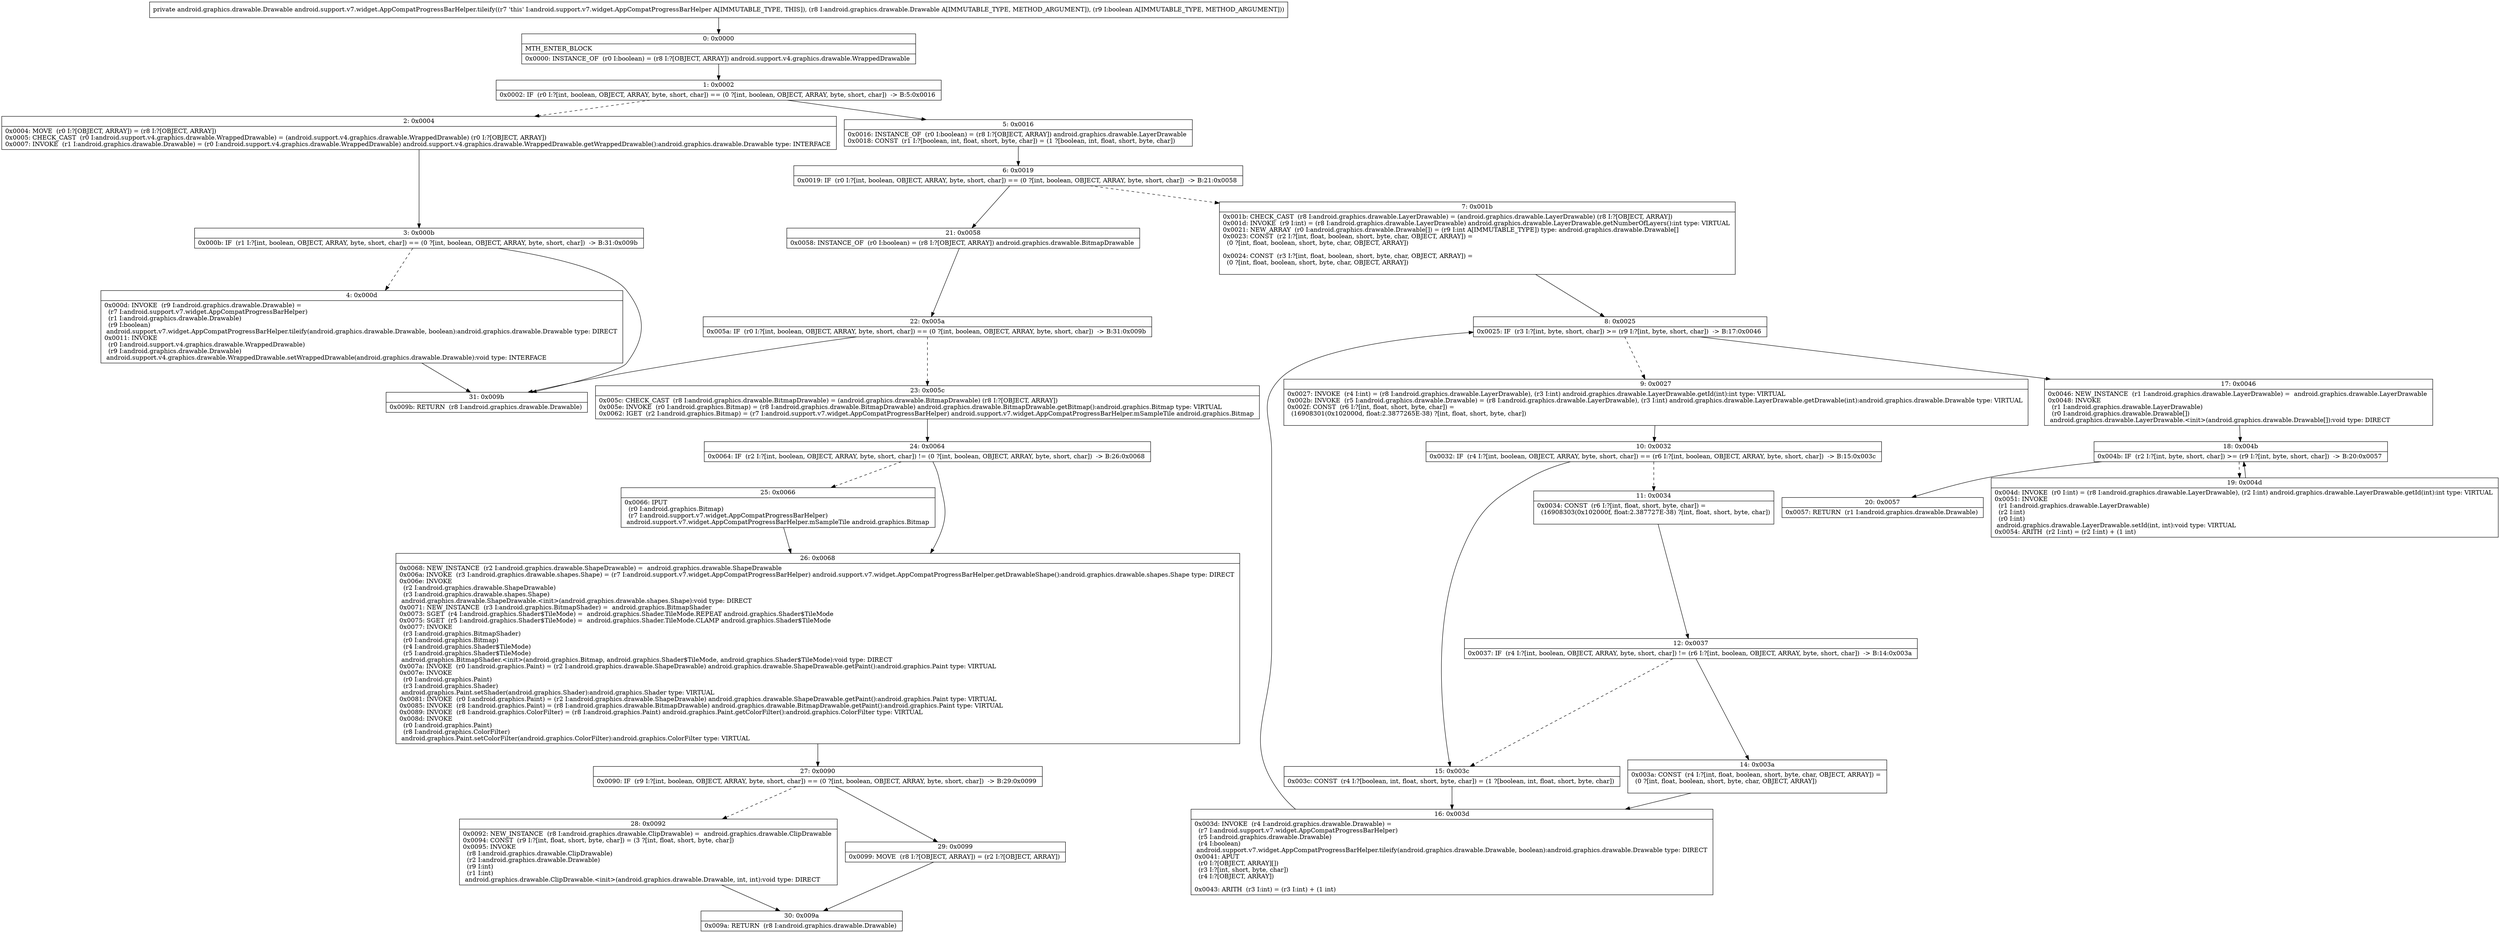 digraph "CFG forandroid.support.v7.widget.AppCompatProgressBarHelper.tileify(Landroid\/graphics\/drawable\/Drawable;Z)Landroid\/graphics\/drawable\/Drawable;" {
Node_0 [shape=record,label="{0\:\ 0x0000|MTH_ENTER_BLOCK\l|0x0000: INSTANCE_OF  (r0 I:boolean) = (r8 I:?[OBJECT, ARRAY]) android.support.v4.graphics.drawable.WrappedDrawable \l}"];
Node_1 [shape=record,label="{1\:\ 0x0002|0x0002: IF  (r0 I:?[int, boolean, OBJECT, ARRAY, byte, short, char]) == (0 ?[int, boolean, OBJECT, ARRAY, byte, short, char])  \-\> B:5:0x0016 \l}"];
Node_2 [shape=record,label="{2\:\ 0x0004|0x0004: MOVE  (r0 I:?[OBJECT, ARRAY]) = (r8 I:?[OBJECT, ARRAY]) \l0x0005: CHECK_CAST  (r0 I:android.support.v4.graphics.drawable.WrappedDrawable) = (android.support.v4.graphics.drawable.WrappedDrawable) (r0 I:?[OBJECT, ARRAY]) \l0x0007: INVOKE  (r1 I:android.graphics.drawable.Drawable) = (r0 I:android.support.v4.graphics.drawable.WrappedDrawable) android.support.v4.graphics.drawable.WrappedDrawable.getWrappedDrawable():android.graphics.drawable.Drawable type: INTERFACE \l}"];
Node_3 [shape=record,label="{3\:\ 0x000b|0x000b: IF  (r1 I:?[int, boolean, OBJECT, ARRAY, byte, short, char]) == (0 ?[int, boolean, OBJECT, ARRAY, byte, short, char])  \-\> B:31:0x009b \l}"];
Node_4 [shape=record,label="{4\:\ 0x000d|0x000d: INVOKE  (r9 I:android.graphics.drawable.Drawable) = \l  (r7 I:android.support.v7.widget.AppCompatProgressBarHelper)\l  (r1 I:android.graphics.drawable.Drawable)\l  (r9 I:boolean)\l android.support.v7.widget.AppCompatProgressBarHelper.tileify(android.graphics.drawable.Drawable, boolean):android.graphics.drawable.Drawable type: DIRECT \l0x0011: INVOKE  \l  (r0 I:android.support.v4.graphics.drawable.WrappedDrawable)\l  (r9 I:android.graphics.drawable.Drawable)\l android.support.v4.graphics.drawable.WrappedDrawable.setWrappedDrawable(android.graphics.drawable.Drawable):void type: INTERFACE \l}"];
Node_5 [shape=record,label="{5\:\ 0x0016|0x0016: INSTANCE_OF  (r0 I:boolean) = (r8 I:?[OBJECT, ARRAY]) android.graphics.drawable.LayerDrawable \l0x0018: CONST  (r1 I:?[boolean, int, float, short, byte, char]) = (1 ?[boolean, int, float, short, byte, char]) \l}"];
Node_6 [shape=record,label="{6\:\ 0x0019|0x0019: IF  (r0 I:?[int, boolean, OBJECT, ARRAY, byte, short, char]) == (0 ?[int, boolean, OBJECT, ARRAY, byte, short, char])  \-\> B:21:0x0058 \l}"];
Node_7 [shape=record,label="{7\:\ 0x001b|0x001b: CHECK_CAST  (r8 I:android.graphics.drawable.LayerDrawable) = (android.graphics.drawable.LayerDrawable) (r8 I:?[OBJECT, ARRAY]) \l0x001d: INVOKE  (r9 I:int) = (r8 I:android.graphics.drawable.LayerDrawable) android.graphics.drawable.LayerDrawable.getNumberOfLayers():int type: VIRTUAL \l0x0021: NEW_ARRAY  (r0 I:android.graphics.drawable.Drawable[]) = (r9 I:int A[IMMUTABLE_TYPE]) type: android.graphics.drawable.Drawable[] \l0x0023: CONST  (r2 I:?[int, float, boolean, short, byte, char, OBJECT, ARRAY]) = \l  (0 ?[int, float, boolean, short, byte, char, OBJECT, ARRAY])\l \l0x0024: CONST  (r3 I:?[int, float, boolean, short, byte, char, OBJECT, ARRAY]) = \l  (0 ?[int, float, boolean, short, byte, char, OBJECT, ARRAY])\l \l}"];
Node_8 [shape=record,label="{8\:\ 0x0025|0x0025: IF  (r3 I:?[int, byte, short, char]) \>= (r9 I:?[int, byte, short, char])  \-\> B:17:0x0046 \l}"];
Node_9 [shape=record,label="{9\:\ 0x0027|0x0027: INVOKE  (r4 I:int) = (r8 I:android.graphics.drawable.LayerDrawable), (r3 I:int) android.graphics.drawable.LayerDrawable.getId(int):int type: VIRTUAL \l0x002b: INVOKE  (r5 I:android.graphics.drawable.Drawable) = (r8 I:android.graphics.drawable.LayerDrawable), (r3 I:int) android.graphics.drawable.LayerDrawable.getDrawable(int):android.graphics.drawable.Drawable type: VIRTUAL \l0x002f: CONST  (r6 I:?[int, float, short, byte, char]) = \l  (16908301(0x102000d, float:2.3877265E\-38) ?[int, float, short, byte, char])\l \l}"];
Node_10 [shape=record,label="{10\:\ 0x0032|0x0032: IF  (r4 I:?[int, boolean, OBJECT, ARRAY, byte, short, char]) == (r6 I:?[int, boolean, OBJECT, ARRAY, byte, short, char])  \-\> B:15:0x003c \l}"];
Node_11 [shape=record,label="{11\:\ 0x0034|0x0034: CONST  (r6 I:?[int, float, short, byte, char]) = \l  (16908303(0x102000f, float:2.387727E\-38) ?[int, float, short, byte, char])\l \l}"];
Node_12 [shape=record,label="{12\:\ 0x0037|0x0037: IF  (r4 I:?[int, boolean, OBJECT, ARRAY, byte, short, char]) != (r6 I:?[int, boolean, OBJECT, ARRAY, byte, short, char])  \-\> B:14:0x003a \l}"];
Node_14 [shape=record,label="{14\:\ 0x003a|0x003a: CONST  (r4 I:?[int, float, boolean, short, byte, char, OBJECT, ARRAY]) = \l  (0 ?[int, float, boolean, short, byte, char, OBJECT, ARRAY])\l \l}"];
Node_15 [shape=record,label="{15\:\ 0x003c|0x003c: CONST  (r4 I:?[boolean, int, float, short, byte, char]) = (1 ?[boolean, int, float, short, byte, char]) \l}"];
Node_16 [shape=record,label="{16\:\ 0x003d|0x003d: INVOKE  (r4 I:android.graphics.drawable.Drawable) = \l  (r7 I:android.support.v7.widget.AppCompatProgressBarHelper)\l  (r5 I:android.graphics.drawable.Drawable)\l  (r4 I:boolean)\l android.support.v7.widget.AppCompatProgressBarHelper.tileify(android.graphics.drawable.Drawable, boolean):android.graphics.drawable.Drawable type: DIRECT \l0x0041: APUT  \l  (r0 I:?[OBJECT, ARRAY][])\l  (r3 I:?[int, short, byte, char])\l  (r4 I:?[OBJECT, ARRAY])\l \l0x0043: ARITH  (r3 I:int) = (r3 I:int) + (1 int) \l}"];
Node_17 [shape=record,label="{17\:\ 0x0046|0x0046: NEW_INSTANCE  (r1 I:android.graphics.drawable.LayerDrawable) =  android.graphics.drawable.LayerDrawable \l0x0048: INVOKE  \l  (r1 I:android.graphics.drawable.LayerDrawable)\l  (r0 I:android.graphics.drawable.Drawable[])\l android.graphics.drawable.LayerDrawable.\<init\>(android.graphics.drawable.Drawable[]):void type: DIRECT \l}"];
Node_18 [shape=record,label="{18\:\ 0x004b|0x004b: IF  (r2 I:?[int, byte, short, char]) \>= (r9 I:?[int, byte, short, char])  \-\> B:20:0x0057 \l}"];
Node_19 [shape=record,label="{19\:\ 0x004d|0x004d: INVOKE  (r0 I:int) = (r8 I:android.graphics.drawable.LayerDrawable), (r2 I:int) android.graphics.drawable.LayerDrawable.getId(int):int type: VIRTUAL \l0x0051: INVOKE  \l  (r1 I:android.graphics.drawable.LayerDrawable)\l  (r2 I:int)\l  (r0 I:int)\l android.graphics.drawable.LayerDrawable.setId(int, int):void type: VIRTUAL \l0x0054: ARITH  (r2 I:int) = (r2 I:int) + (1 int) \l}"];
Node_20 [shape=record,label="{20\:\ 0x0057|0x0057: RETURN  (r1 I:android.graphics.drawable.Drawable) \l}"];
Node_21 [shape=record,label="{21\:\ 0x0058|0x0058: INSTANCE_OF  (r0 I:boolean) = (r8 I:?[OBJECT, ARRAY]) android.graphics.drawable.BitmapDrawable \l}"];
Node_22 [shape=record,label="{22\:\ 0x005a|0x005a: IF  (r0 I:?[int, boolean, OBJECT, ARRAY, byte, short, char]) == (0 ?[int, boolean, OBJECT, ARRAY, byte, short, char])  \-\> B:31:0x009b \l}"];
Node_23 [shape=record,label="{23\:\ 0x005c|0x005c: CHECK_CAST  (r8 I:android.graphics.drawable.BitmapDrawable) = (android.graphics.drawable.BitmapDrawable) (r8 I:?[OBJECT, ARRAY]) \l0x005e: INVOKE  (r0 I:android.graphics.Bitmap) = (r8 I:android.graphics.drawable.BitmapDrawable) android.graphics.drawable.BitmapDrawable.getBitmap():android.graphics.Bitmap type: VIRTUAL \l0x0062: IGET  (r2 I:android.graphics.Bitmap) = (r7 I:android.support.v7.widget.AppCompatProgressBarHelper) android.support.v7.widget.AppCompatProgressBarHelper.mSampleTile android.graphics.Bitmap \l}"];
Node_24 [shape=record,label="{24\:\ 0x0064|0x0064: IF  (r2 I:?[int, boolean, OBJECT, ARRAY, byte, short, char]) != (0 ?[int, boolean, OBJECT, ARRAY, byte, short, char])  \-\> B:26:0x0068 \l}"];
Node_25 [shape=record,label="{25\:\ 0x0066|0x0066: IPUT  \l  (r0 I:android.graphics.Bitmap)\l  (r7 I:android.support.v7.widget.AppCompatProgressBarHelper)\l android.support.v7.widget.AppCompatProgressBarHelper.mSampleTile android.graphics.Bitmap \l}"];
Node_26 [shape=record,label="{26\:\ 0x0068|0x0068: NEW_INSTANCE  (r2 I:android.graphics.drawable.ShapeDrawable) =  android.graphics.drawable.ShapeDrawable \l0x006a: INVOKE  (r3 I:android.graphics.drawable.shapes.Shape) = (r7 I:android.support.v7.widget.AppCompatProgressBarHelper) android.support.v7.widget.AppCompatProgressBarHelper.getDrawableShape():android.graphics.drawable.shapes.Shape type: DIRECT \l0x006e: INVOKE  \l  (r2 I:android.graphics.drawable.ShapeDrawable)\l  (r3 I:android.graphics.drawable.shapes.Shape)\l android.graphics.drawable.ShapeDrawable.\<init\>(android.graphics.drawable.shapes.Shape):void type: DIRECT \l0x0071: NEW_INSTANCE  (r3 I:android.graphics.BitmapShader) =  android.graphics.BitmapShader \l0x0073: SGET  (r4 I:android.graphics.Shader$TileMode) =  android.graphics.Shader.TileMode.REPEAT android.graphics.Shader$TileMode \l0x0075: SGET  (r5 I:android.graphics.Shader$TileMode) =  android.graphics.Shader.TileMode.CLAMP android.graphics.Shader$TileMode \l0x0077: INVOKE  \l  (r3 I:android.graphics.BitmapShader)\l  (r0 I:android.graphics.Bitmap)\l  (r4 I:android.graphics.Shader$TileMode)\l  (r5 I:android.graphics.Shader$TileMode)\l android.graphics.BitmapShader.\<init\>(android.graphics.Bitmap, android.graphics.Shader$TileMode, android.graphics.Shader$TileMode):void type: DIRECT \l0x007a: INVOKE  (r0 I:android.graphics.Paint) = (r2 I:android.graphics.drawable.ShapeDrawable) android.graphics.drawable.ShapeDrawable.getPaint():android.graphics.Paint type: VIRTUAL \l0x007e: INVOKE  \l  (r0 I:android.graphics.Paint)\l  (r3 I:android.graphics.Shader)\l android.graphics.Paint.setShader(android.graphics.Shader):android.graphics.Shader type: VIRTUAL \l0x0081: INVOKE  (r0 I:android.graphics.Paint) = (r2 I:android.graphics.drawable.ShapeDrawable) android.graphics.drawable.ShapeDrawable.getPaint():android.graphics.Paint type: VIRTUAL \l0x0085: INVOKE  (r8 I:android.graphics.Paint) = (r8 I:android.graphics.drawable.BitmapDrawable) android.graphics.drawable.BitmapDrawable.getPaint():android.graphics.Paint type: VIRTUAL \l0x0089: INVOKE  (r8 I:android.graphics.ColorFilter) = (r8 I:android.graphics.Paint) android.graphics.Paint.getColorFilter():android.graphics.ColorFilter type: VIRTUAL \l0x008d: INVOKE  \l  (r0 I:android.graphics.Paint)\l  (r8 I:android.graphics.ColorFilter)\l android.graphics.Paint.setColorFilter(android.graphics.ColorFilter):android.graphics.ColorFilter type: VIRTUAL \l}"];
Node_27 [shape=record,label="{27\:\ 0x0090|0x0090: IF  (r9 I:?[int, boolean, OBJECT, ARRAY, byte, short, char]) == (0 ?[int, boolean, OBJECT, ARRAY, byte, short, char])  \-\> B:29:0x0099 \l}"];
Node_28 [shape=record,label="{28\:\ 0x0092|0x0092: NEW_INSTANCE  (r8 I:android.graphics.drawable.ClipDrawable) =  android.graphics.drawable.ClipDrawable \l0x0094: CONST  (r9 I:?[int, float, short, byte, char]) = (3 ?[int, float, short, byte, char]) \l0x0095: INVOKE  \l  (r8 I:android.graphics.drawable.ClipDrawable)\l  (r2 I:android.graphics.drawable.Drawable)\l  (r9 I:int)\l  (r1 I:int)\l android.graphics.drawable.ClipDrawable.\<init\>(android.graphics.drawable.Drawable, int, int):void type: DIRECT \l}"];
Node_29 [shape=record,label="{29\:\ 0x0099|0x0099: MOVE  (r8 I:?[OBJECT, ARRAY]) = (r2 I:?[OBJECT, ARRAY]) \l}"];
Node_30 [shape=record,label="{30\:\ 0x009a|0x009a: RETURN  (r8 I:android.graphics.drawable.Drawable) \l}"];
Node_31 [shape=record,label="{31\:\ 0x009b|0x009b: RETURN  (r8 I:android.graphics.drawable.Drawable) \l}"];
MethodNode[shape=record,label="{private android.graphics.drawable.Drawable android.support.v7.widget.AppCompatProgressBarHelper.tileify((r7 'this' I:android.support.v7.widget.AppCompatProgressBarHelper A[IMMUTABLE_TYPE, THIS]), (r8 I:android.graphics.drawable.Drawable A[IMMUTABLE_TYPE, METHOD_ARGUMENT]), (r9 I:boolean A[IMMUTABLE_TYPE, METHOD_ARGUMENT])) }"];
MethodNode -> Node_0;
Node_0 -> Node_1;
Node_1 -> Node_2[style=dashed];
Node_1 -> Node_5;
Node_2 -> Node_3;
Node_3 -> Node_4[style=dashed];
Node_3 -> Node_31;
Node_4 -> Node_31;
Node_5 -> Node_6;
Node_6 -> Node_7[style=dashed];
Node_6 -> Node_21;
Node_7 -> Node_8;
Node_8 -> Node_9[style=dashed];
Node_8 -> Node_17;
Node_9 -> Node_10;
Node_10 -> Node_11[style=dashed];
Node_10 -> Node_15;
Node_11 -> Node_12;
Node_12 -> Node_14;
Node_12 -> Node_15[style=dashed];
Node_14 -> Node_16;
Node_15 -> Node_16;
Node_16 -> Node_8;
Node_17 -> Node_18;
Node_18 -> Node_19[style=dashed];
Node_18 -> Node_20;
Node_19 -> Node_18;
Node_21 -> Node_22;
Node_22 -> Node_23[style=dashed];
Node_22 -> Node_31;
Node_23 -> Node_24;
Node_24 -> Node_25[style=dashed];
Node_24 -> Node_26;
Node_25 -> Node_26;
Node_26 -> Node_27;
Node_27 -> Node_28[style=dashed];
Node_27 -> Node_29;
Node_28 -> Node_30;
Node_29 -> Node_30;
}

